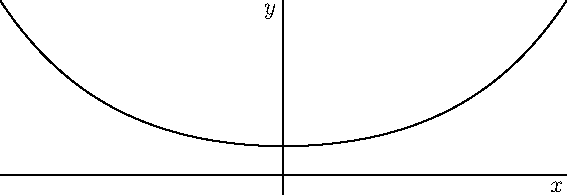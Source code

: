 size(10cm);

import graph;


xaxis("$x$");
yaxis("$y$");

real f1(real x) {return cosh(x)/4 ;}

draw(graph(f1,-2.5,2.5));
